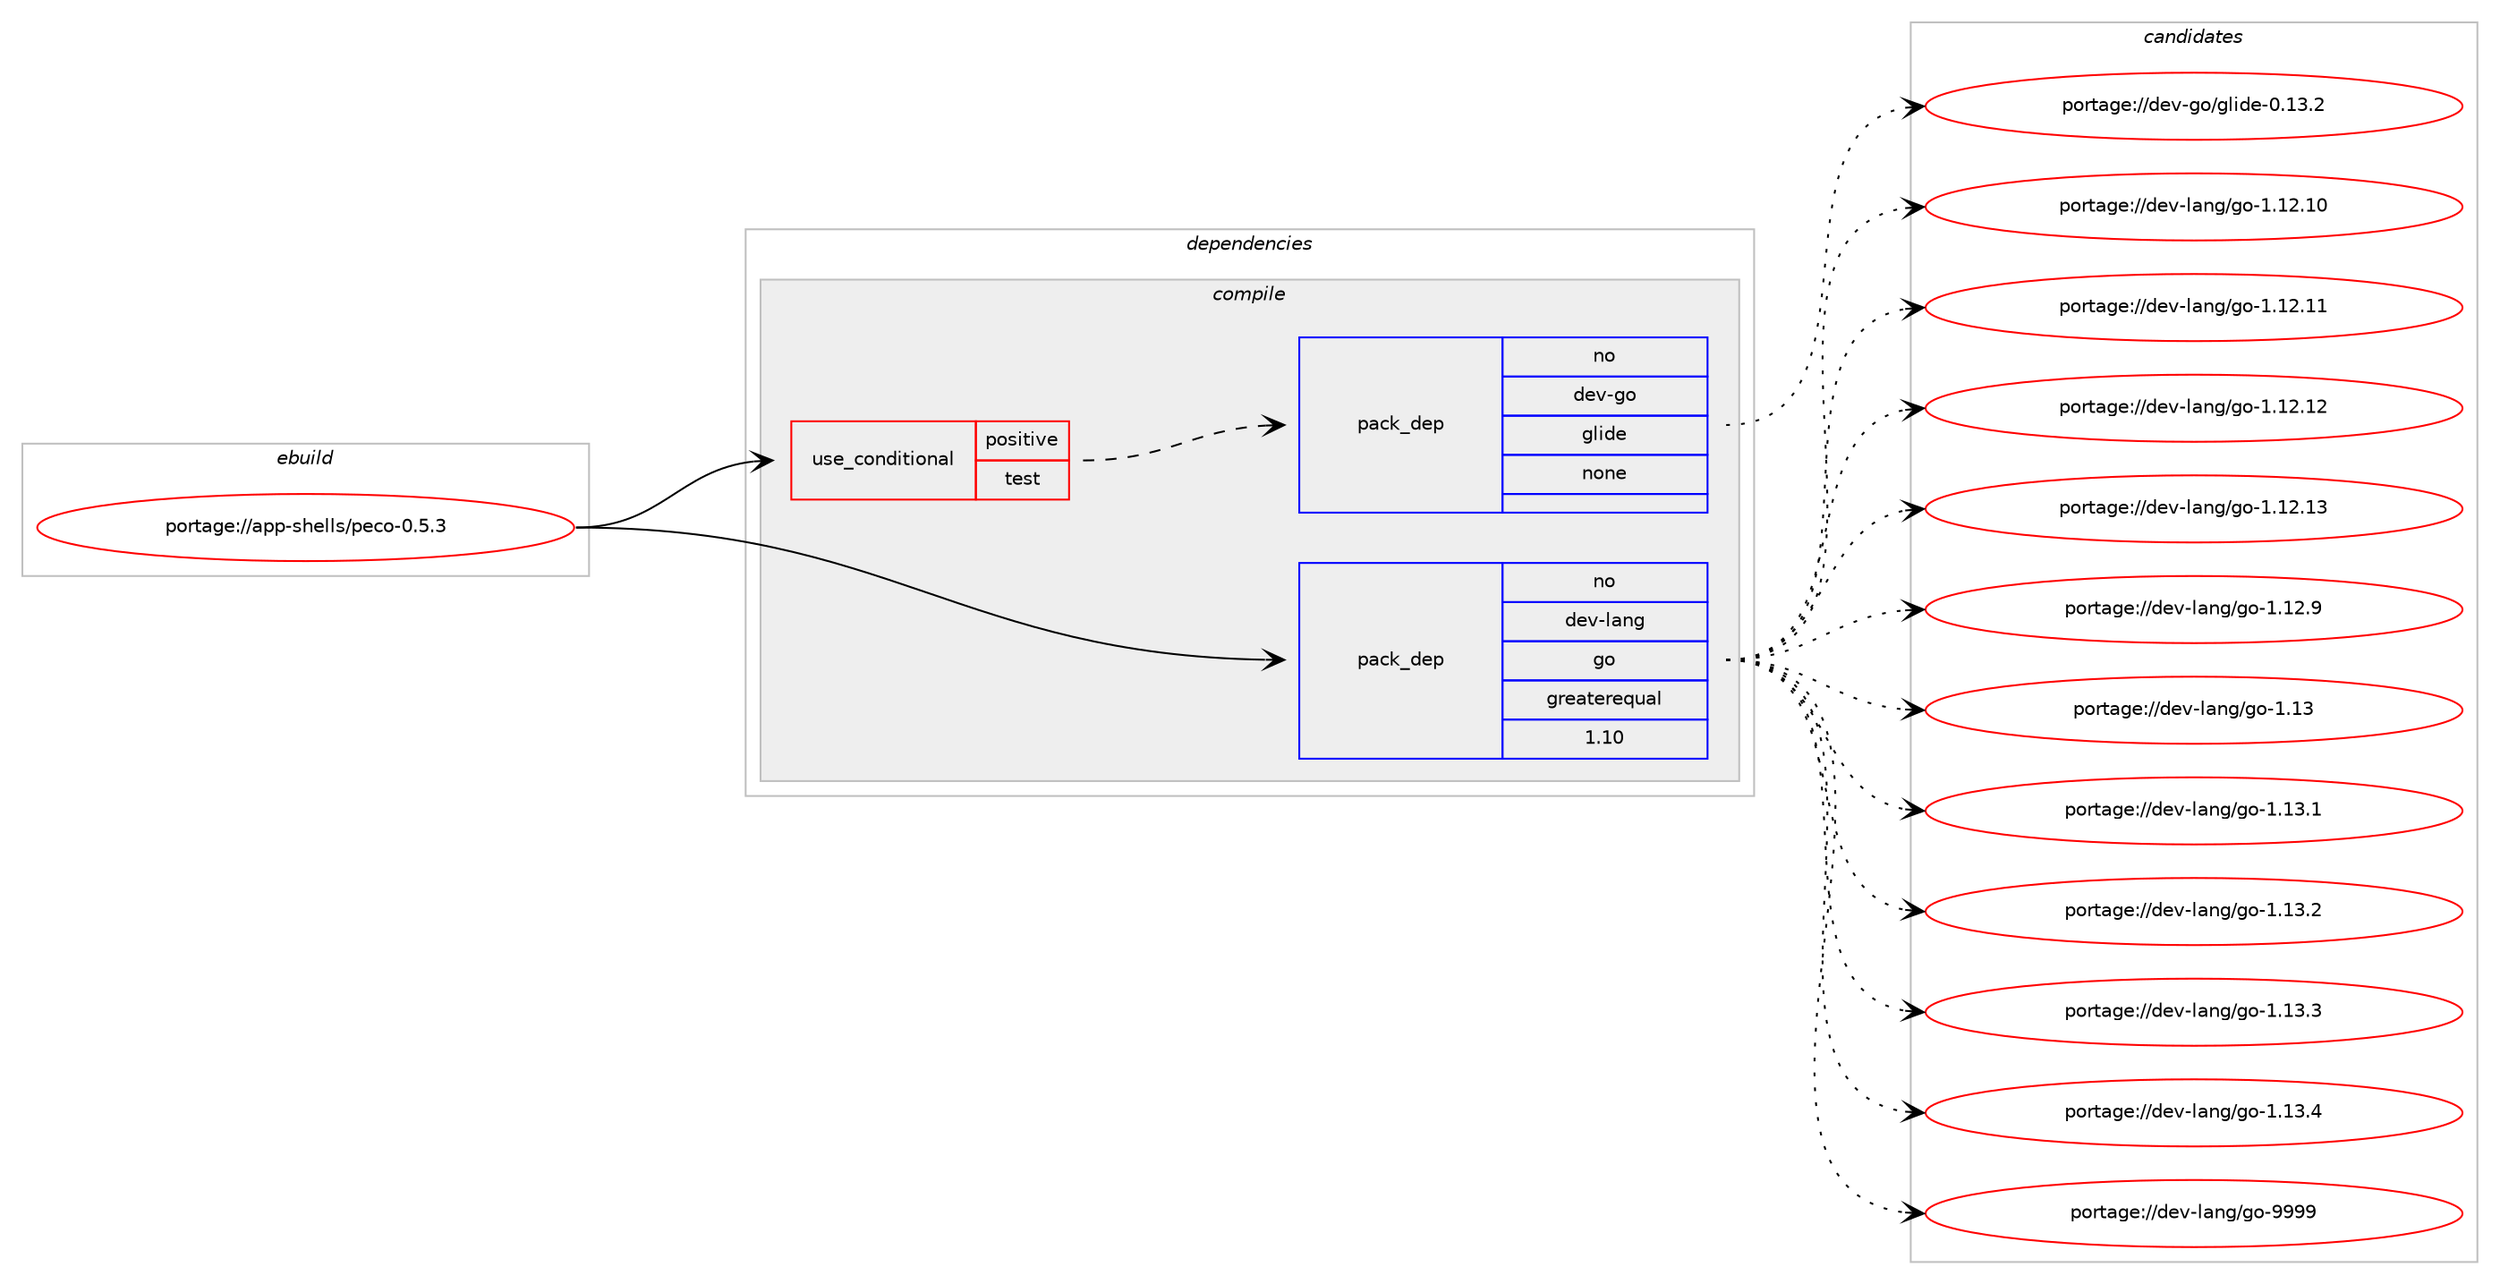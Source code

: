digraph prolog {

# *************
# Graph options
# *************

newrank=true;
concentrate=true;
compound=true;
graph [rankdir=LR,fontname=Helvetica,fontsize=10,ranksep=1.5];#, ranksep=2.5, nodesep=0.2];
edge  [arrowhead=vee];
node  [fontname=Helvetica,fontsize=10];

# **********
# The ebuild
# **********

subgraph cluster_leftcol {
color=gray;
rank=same;
label=<<i>ebuild</i>>;
id [label="portage://app-shells/peco-0.5.3", color=red, width=4, href="../app-shells/peco-0.5.3.svg"];
}

# ****************
# The dependencies
# ****************

subgraph cluster_midcol {
color=gray;
label=<<i>dependencies</i>>;
subgraph cluster_compile {
fillcolor="#eeeeee";
style=filled;
label=<<i>compile</i>>;
subgraph cond10581 {
dependency42777 [label=<<TABLE BORDER="0" CELLBORDER="1" CELLSPACING="0" CELLPADDING="4"><TR><TD ROWSPAN="3" CELLPADDING="10">use_conditional</TD></TR><TR><TD>positive</TD></TR><TR><TD>test</TD></TR></TABLE>>, shape=none, color=red];
subgraph pack31478 {
dependency42778 [label=<<TABLE BORDER="0" CELLBORDER="1" CELLSPACING="0" CELLPADDING="4" WIDTH="220"><TR><TD ROWSPAN="6" CELLPADDING="30">pack_dep</TD></TR><TR><TD WIDTH="110">no</TD></TR><TR><TD>dev-go</TD></TR><TR><TD>glide</TD></TR><TR><TD>none</TD></TR><TR><TD></TD></TR></TABLE>>, shape=none, color=blue];
}
dependency42777:e -> dependency42778:w [weight=20,style="dashed",arrowhead="vee"];
}
id:e -> dependency42777:w [weight=20,style="solid",arrowhead="vee"];
subgraph pack31479 {
dependency42779 [label=<<TABLE BORDER="0" CELLBORDER="1" CELLSPACING="0" CELLPADDING="4" WIDTH="220"><TR><TD ROWSPAN="6" CELLPADDING="30">pack_dep</TD></TR><TR><TD WIDTH="110">no</TD></TR><TR><TD>dev-lang</TD></TR><TR><TD>go</TD></TR><TR><TD>greaterequal</TD></TR><TR><TD>1.10</TD></TR></TABLE>>, shape=none, color=blue];
}
id:e -> dependency42779:w [weight=20,style="solid",arrowhead="vee"];
}
subgraph cluster_compileandrun {
fillcolor="#eeeeee";
style=filled;
label=<<i>compile and run</i>>;
}
subgraph cluster_run {
fillcolor="#eeeeee";
style=filled;
label=<<i>run</i>>;
}
}

# **************
# The candidates
# **************

subgraph cluster_choices {
rank=same;
color=gray;
label=<<i>candidates</i>>;

subgraph choice31478 {
color=black;
nodesep=1;
choiceportage100101118451031114710310810510010145484649514650 [label="portage://dev-go/glide-0.13.2", color=red, width=4,href="../dev-go/glide-0.13.2.svg"];
dependency42778:e -> choiceportage100101118451031114710310810510010145484649514650:w [style=dotted,weight="100"];
}
subgraph choice31479 {
color=black;
nodesep=1;
choiceportage1001011184510897110103471031114549464950464948 [label="portage://dev-lang/go-1.12.10", color=red, width=4,href="../dev-lang/go-1.12.10.svg"];
choiceportage1001011184510897110103471031114549464950464949 [label="portage://dev-lang/go-1.12.11", color=red, width=4,href="../dev-lang/go-1.12.11.svg"];
choiceportage1001011184510897110103471031114549464950464950 [label="portage://dev-lang/go-1.12.12", color=red, width=4,href="../dev-lang/go-1.12.12.svg"];
choiceportage1001011184510897110103471031114549464950464951 [label="portage://dev-lang/go-1.12.13", color=red, width=4,href="../dev-lang/go-1.12.13.svg"];
choiceportage10010111845108971101034710311145494649504657 [label="portage://dev-lang/go-1.12.9", color=red, width=4,href="../dev-lang/go-1.12.9.svg"];
choiceportage1001011184510897110103471031114549464951 [label="portage://dev-lang/go-1.13", color=red, width=4,href="../dev-lang/go-1.13.svg"];
choiceportage10010111845108971101034710311145494649514649 [label="portage://dev-lang/go-1.13.1", color=red, width=4,href="../dev-lang/go-1.13.1.svg"];
choiceportage10010111845108971101034710311145494649514650 [label="portage://dev-lang/go-1.13.2", color=red, width=4,href="../dev-lang/go-1.13.2.svg"];
choiceportage10010111845108971101034710311145494649514651 [label="portage://dev-lang/go-1.13.3", color=red, width=4,href="../dev-lang/go-1.13.3.svg"];
choiceportage10010111845108971101034710311145494649514652 [label="portage://dev-lang/go-1.13.4", color=red, width=4,href="../dev-lang/go-1.13.4.svg"];
choiceportage1001011184510897110103471031114557575757 [label="portage://dev-lang/go-9999", color=red, width=4,href="../dev-lang/go-9999.svg"];
dependency42779:e -> choiceportage1001011184510897110103471031114549464950464948:w [style=dotted,weight="100"];
dependency42779:e -> choiceportage1001011184510897110103471031114549464950464949:w [style=dotted,weight="100"];
dependency42779:e -> choiceportage1001011184510897110103471031114549464950464950:w [style=dotted,weight="100"];
dependency42779:e -> choiceportage1001011184510897110103471031114549464950464951:w [style=dotted,weight="100"];
dependency42779:e -> choiceportage10010111845108971101034710311145494649504657:w [style=dotted,weight="100"];
dependency42779:e -> choiceportage1001011184510897110103471031114549464951:w [style=dotted,weight="100"];
dependency42779:e -> choiceportage10010111845108971101034710311145494649514649:w [style=dotted,weight="100"];
dependency42779:e -> choiceportage10010111845108971101034710311145494649514650:w [style=dotted,weight="100"];
dependency42779:e -> choiceportage10010111845108971101034710311145494649514651:w [style=dotted,weight="100"];
dependency42779:e -> choiceportage10010111845108971101034710311145494649514652:w [style=dotted,weight="100"];
dependency42779:e -> choiceportage1001011184510897110103471031114557575757:w [style=dotted,weight="100"];
}
}

}
